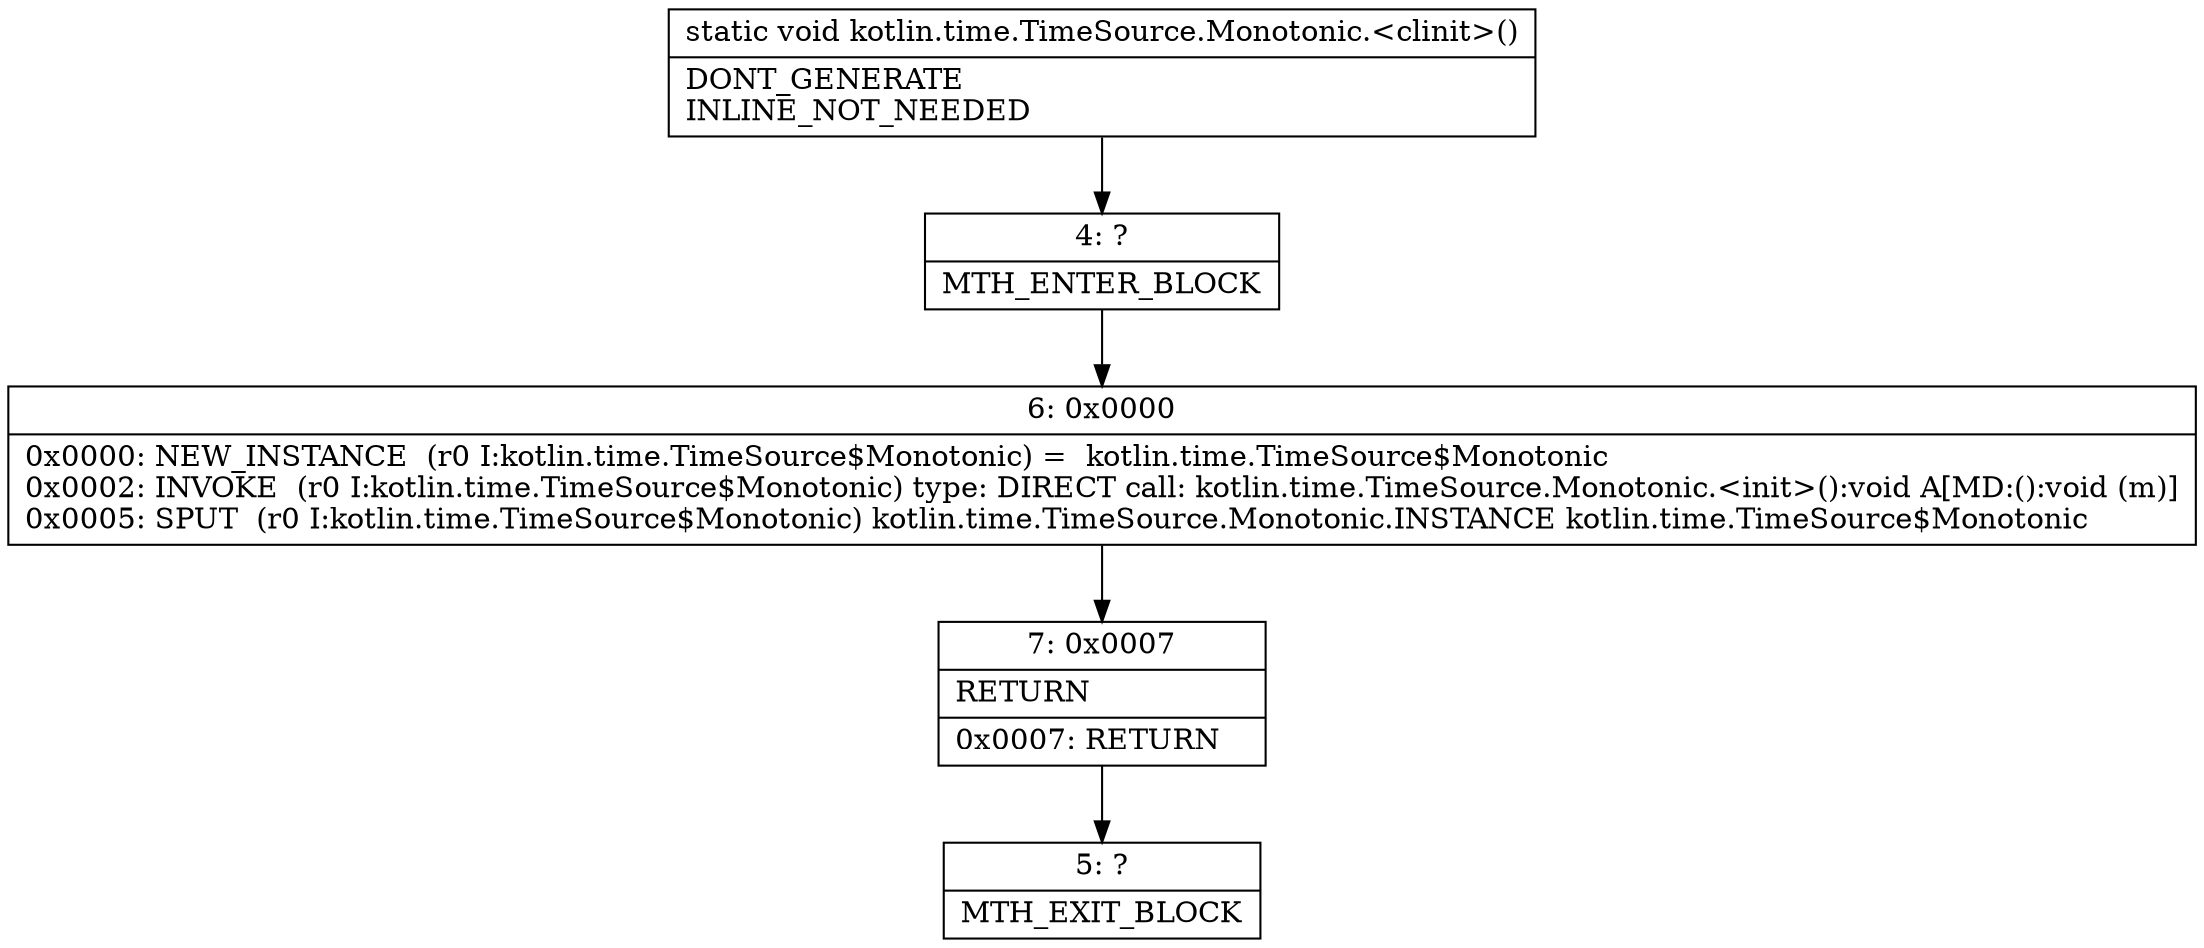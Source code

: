 digraph "CFG forkotlin.time.TimeSource.Monotonic.\<clinit\>()V" {
Node_4 [shape=record,label="{4\:\ ?|MTH_ENTER_BLOCK\l}"];
Node_6 [shape=record,label="{6\:\ 0x0000|0x0000: NEW_INSTANCE  (r0 I:kotlin.time.TimeSource$Monotonic) =  kotlin.time.TimeSource$Monotonic \l0x0002: INVOKE  (r0 I:kotlin.time.TimeSource$Monotonic) type: DIRECT call: kotlin.time.TimeSource.Monotonic.\<init\>():void A[MD:():void (m)]\l0x0005: SPUT  (r0 I:kotlin.time.TimeSource$Monotonic) kotlin.time.TimeSource.Monotonic.INSTANCE kotlin.time.TimeSource$Monotonic \l}"];
Node_7 [shape=record,label="{7\:\ 0x0007|RETURN\l|0x0007: RETURN   \l}"];
Node_5 [shape=record,label="{5\:\ ?|MTH_EXIT_BLOCK\l}"];
MethodNode[shape=record,label="{static void kotlin.time.TimeSource.Monotonic.\<clinit\>()  | DONT_GENERATE\lINLINE_NOT_NEEDED\l}"];
MethodNode -> Node_4;Node_4 -> Node_6;
Node_6 -> Node_7;
Node_7 -> Node_5;
}

